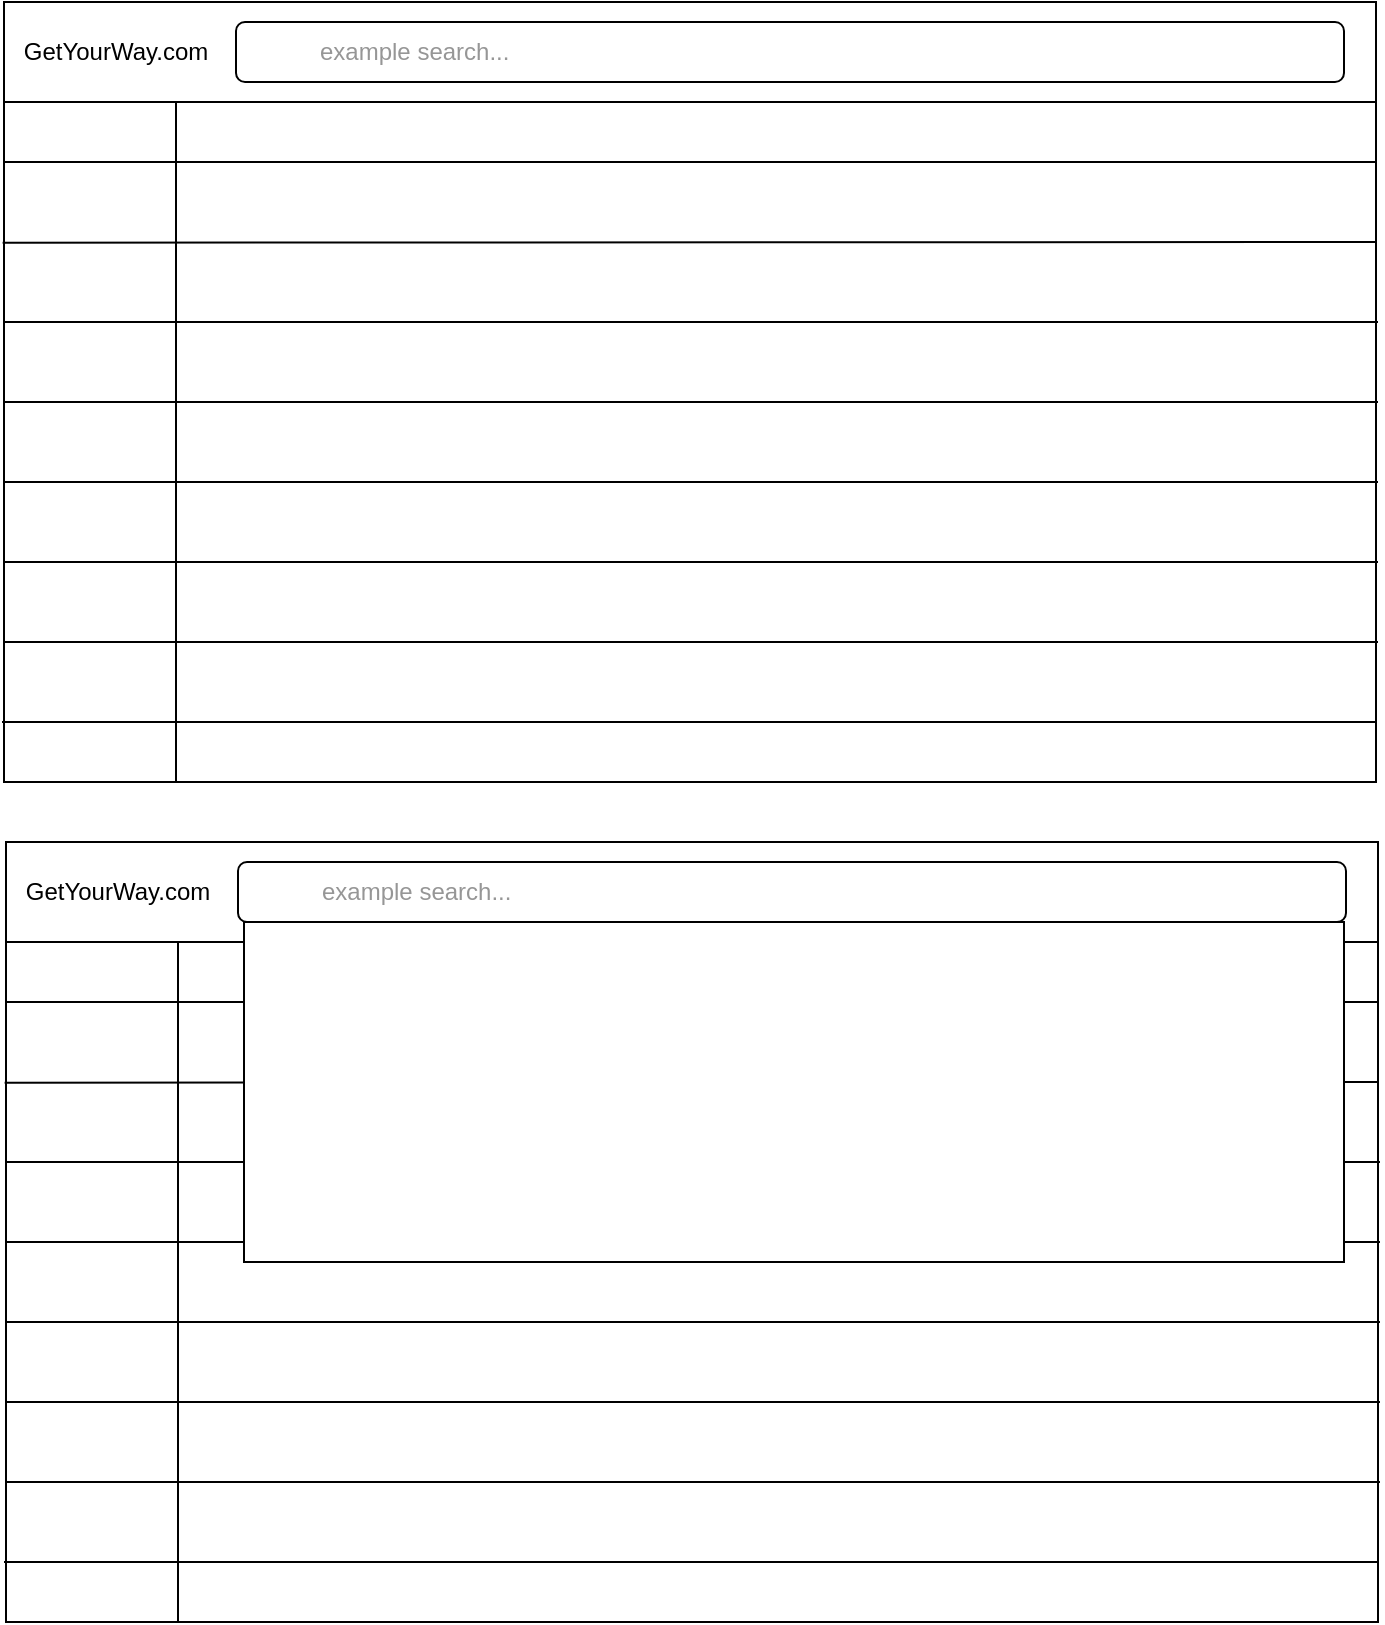 <mxfile version="21.6.3" type="device">
  <diagram name="Page-1" id="QI2Zctee5Ww2-5Zd93Sp">
    <mxGraphModel dx="1368" dy="771" grid="1" gridSize="10" guides="1" tooltips="1" connect="1" arrows="1" fold="1" page="1" pageScale="1" pageWidth="827" pageHeight="1169" math="0" shadow="0">
      <root>
        <mxCell id="0" />
        <mxCell id="1" parent="0" />
        <mxCell id="sgVUIj73Opmt3uczoPHH-1" value="" style="rounded=0;whiteSpace=wrap;html=1;" vertex="1" parent="1">
          <mxGeometry x="74" y="130" width="686" height="390" as="geometry" />
        </mxCell>
        <mxCell id="sgVUIj73Opmt3uczoPHH-2" value="&lt;blockquote&gt;&lt;div align=&quot;left&quot;&gt;&lt;font color=&quot;#969696&quot;&gt;example search...&lt;/font&gt;&lt;/div&gt;&lt;/blockquote&gt;" style="rounded=1;whiteSpace=wrap;html=1;align=left;" vertex="1" parent="1">
          <mxGeometry x="190" y="140" width="554" height="30" as="geometry" />
        </mxCell>
        <mxCell id="sgVUIj73Opmt3uczoPHH-3" value="" style="shape=image;html=1;verticalAlign=top;verticalLabelPosition=bottom;labelBackgroundColor=#ffffff;imageAspect=0;aspect=fixed;image=https://cdn0.iconfinder.com/data/icons/phosphor-regular-vol-3/256/magnifying-glass-128.png" vertex="1" parent="1">
          <mxGeometry x="200" y="145" width="20" height="20" as="geometry" />
        </mxCell>
        <mxCell id="sgVUIj73Opmt3uczoPHH-5" value="" style="shape=internalStorage;whiteSpace=wrap;html=1;backgroundOutline=1;dx=86;dy=30;" vertex="1" parent="1">
          <mxGeometry x="74" y="180" width="686" height="340" as="geometry" />
        </mxCell>
        <mxCell id="sgVUIj73Opmt3uczoPHH-8" value="" style="endArrow=none;html=1;rounded=0;exitX=0;exitY=0.177;exitDx=0;exitDy=0;exitPerimeter=0;entryX=1.001;entryY=0.176;entryDx=0;entryDy=0;entryPerimeter=0;" edge="1" parent="1">
          <mxGeometry width="50" height="50" relative="1" as="geometry">
            <mxPoint x="73.31" y="250.34" as="sourcePoint" />
            <mxPoint x="759.996" y="250.0" as="targetPoint" />
          </mxGeometry>
        </mxCell>
        <mxCell id="sgVUIj73Opmt3uczoPHH-9" value="" style="endArrow=none;html=1;rounded=0;exitX=0;exitY=0.177;exitDx=0;exitDy=0;exitPerimeter=0;entryX=1.001;entryY=0.176;entryDx=0;entryDy=0;entryPerimeter=0;" edge="1" parent="1">
          <mxGeometry width="50" height="50" relative="1" as="geometry">
            <mxPoint x="74" y="290" as="sourcePoint" />
            <mxPoint x="761" y="290" as="targetPoint" />
          </mxGeometry>
        </mxCell>
        <mxCell id="sgVUIj73Opmt3uczoPHH-10" value="" style="endArrow=none;html=1;rounded=0;exitX=0;exitY=0.177;exitDx=0;exitDy=0;exitPerimeter=0;entryX=1.001;entryY=0.176;entryDx=0;entryDy=0;entryPerimeter=0;" edge="1" parent="1">
          <mxGeometry width="50" height="50" relative="1" as="geometry">
            <mxPoint x="74" y="330" as="sourcePoint" />
            <mxPoint x="761" y="330" as="targetPoint" />
          </mxGeometry>
        </mxCell>
        <mxCell id="sgVUIj73Opmt3uczoPHH-11" value="" style="endArrow=none;html=1;rounded=0;exitX=0;exitY=0.177;exitDx=0;exitDy=0;exitPerimeter=0;entryX=1.001;entryY=0.176;entryDx=0;entryDy=0;entryPerimeter=0;" edge="1" parent="1">
          <mxGeometry width="50" height="50" relative="1" as="geometry">
            <mxPoint x="74" y="370" as="sourcePoint" />
            <mxPoint x="761" y="370" as="targetPoint" />
          </mxGeometry>
        </mxCell>
        <mxCell id="sgVUIj73Opmt3uczoPHH-12" value="" style="endArrow=none;html=1;rounded=0;exitX=0;exitY=0.177;exitDx=0;exitDy=0;exitPerimeter=0;entryX=1.001;entryY=0.176;entryDx=0;entryDy=0;entryPerimeter=0;" edge="1" parent="1">
          <mxGeometry width="50" height="50" relative="1" as="geometry">
            <mxPoint x="74" y="410" as="sourcePoint" />
            <mxPoint x="761" y="410" as="targetPoint" />
          </mxGeometry>
        </mxCell>
        <mxCell id="sgVUIj73Opmt3uczoPHH-13" value="" style="endArrow=none;html=1;rounded=0;exitX=0;exitY=0.177;exitDx=0;exitDy=0;exitPerimeter=0;entryX=1.001;entryY=0.176;entryDx=0;entryDy=0;entryPerimeter=0;" edge="1" parent="1">
          <mxGeometry width="50" height="50" relative="1" as="geometry">
            <mxPoint x="74" y="450" as="sourcePoint" />
            <mxPoint x="761" y="450" as="targetPoint" />
          </mxGeometry>
        </mxCell>
        <mxCell id="sgVUIj73Opmt3uczoPHH-14" value="" style="endArrow=none;html=1;rounded=0;exitX=0;exitY=0.177;exitDx=0;exitDy=0;exitPerimeter=0;entryX=1.001;entryY=0.176;entryDx=0;entryDy=0;entryPerimeter=0;" edge="1" parent="1">
          <mxGeometry width="50" height="50" relative="1" as="geometry">
            <mxPoint x="73" y="490" as="sourcePoint" />
            <mxPoint x="760" y="490" as="targetPoint" />
          </mxGeometry>
        </mxCell>
        <mxCell id="sgVUIj73Opmt3uczoPHH-15" value="" style="endArrow=none;html=1;rounded=0;" edge="1" parent="1" source="sgVUIj73Opmt3uczoPHH-5">
          <mxGeometry width="50" height="50" relative="1" as="geometry">
            <mxPoint x="190" y="230" as="sourcePoint" />
            <mxPoint x="240" y="180" as="targetPoint" />
          </mxGeometry>
        </mxCell>
        <mxCell id="sgVUIj73Opmt3uczoPHH-19" value="GetYourWay.com" style="text;html=1;strokeColor=none;fillColor=none;align=center;verticalAlign=middle;whiteSpace=wrap;rounded=0;" vertex="1" parent="1">
          <mxGeometry x="100" y="140" width="60" height="30" as="geometry" />
        </mxCell>
        <mxCell id="sgVUIj73Opmt3uczoPHH-21" value="" style="rounded=0;whiteSpace=wrap;html=1;" vertex="1" parent="1">
          <mxGeometry x="75" y="550" width="686" height="390" as="geometry" />
        </mxCell>
        <mxCell id="sgVUIj73Opmt3uczoPHH-22" value="&lt;blockquote&gt;&lt;div align=&quot;left&quot;&gt;&lt;font color=&quot;#969696&quot;&gt;example search...&lt;/font&gt;&lt;/div&gt;&lt;/blockquote&gt;" style="rounded=1;whiteSpace=wrap;html=1;align=left;" vertex="1" parent="1">
          <mxGeometry x="191" y="560" width="554" height="30" as="geometry" />
        </mxCell>
        <mxCell id="sgVUIj73Opmt3uczoPHH-23" value="" style="shape=image;html=1;verticalAlign=top;verticalLabelPosition=bottom;labelBackgroundColor=#ffffff;imageAspect=0;aspect=fixed;image=https://cdn0.iconfinder.com/data/icons/phosphor-regular-vol-3/256/magnifying-glass-128.png" vertex="1" parent="1">
          <mxGeometry x="201" y="565" width="20" height="20" as="geometry" />
        </mxCell>
        <mxCell id="sgVUIj73Opmt3uczoPHH-24" value="" style="shape=internalStorage;whiteSpace=wrap;html=1;backgroundOutline=1;dx=86;dy=30;" vertex="1" parent="1">
          <mxGeometry x="75" y="600" width="686" height="340" as="geometry" />
        </mxCell>
        <mxCell id="sgVUIj73Opmt3uczoPHH-25" value="" style="endArrow=none;html=1;rounded=0;exitX=0;exitY=0.177;exitDx=0;exitDy=0;exitPerimeter=0;entryX=1.001;entryY=0.176;entryDx=0;entryDy=0;entryPerimeter=0;" edge="1" parent="1">
          <mxGeometry width="50" height="50" relative="1" as="geometry">
            <mxPoint x="74.31" y="670.34" as="sourcePoint" />
            <mxPoint x="760.996" y="670.0" as="targetPoint" />
          </mxGeometry>
        </mxCell>
        <mxCell id="sgVUIj73Opmt3uczoPHH-26" value="" style="endArrow=none;html=1;rounded=0;exitX=0;exitY=0.177;exitDx=0;exitDy=0;exitPerimeter=0;entryX=1.001;entryY=0.176;entryDx=0;entryDy=0;entryPerimeter=0;" edge="1" parent="1">
          <mxGeometry width="50" height="50" relative="1" as="geometry">
            <mxPoint x="75" y="710" as="sourcePoint" />
            <mxPoint x="762" y="710" as="targetPoint" />
          </mxGeometry>
        </mxCell>
        <mxCell id="sgVUIj73Opmt3uczoPHH-27" value="" style="endArrow=none;html=1;rounded=0;exitX=0;exitY=0.177;exitDx=0;exitDy=0;exitPerimeter=0;entryX=1.001;entryY=0.176;entryDx=0;entryDy=0;entryPerimeter=0;" edge="1" parent="1">
          <mxGeometry width="50" height="50" relative="1" as="geometry">
            <mxPoint x="75" y="750" as="sourcePoint" />
            <mxPoint x="762" y="750" as="targetPoint" />
          </mxGeometry>
        </mxCell>
        <mxCell id="sgVUIj73Opmt3uczoPHH-28" value="" style="endArrow=none;html=1;rounded=0;exitX=0;exitY=0.177;exitDx=0;exitDy=0;exitPerimeter=0;entryX=1.001;entryY=0.176;entryDx=0;entryDy=0;entryPerimeter=0;" edge="1" parent="1">
          <mxGeometry width="50" height="50" relative="1" as="geometry">
            <mxPoint x="75" y="790" as="sourcePoint" />
            <mxPoint x="762" y="790" as="targetPoint" />
          </mxGeometry>
        </mxCell>
        <mxCell id="sgVUIj73Opmt3uczoPHH-29" value="" style="endArrow=none;html=1;rounded=0;exitX=0;exitY=0.177;exitDx=0;exitDy=0;exitPerimeter=0;entryX=1.001;entryY=0.176;entryDx=0;entryDy=0;entryPerimeter=0;" edge="1" parent="1">
          <mxGeometry width="50" height="50" relative="1" as="geometry">
            <mxPoint x="75" y="830" as="sourcePoint" />
            <mxPoint x="762" y="830" as="targetPoint" />
          </mxGeometry>
        </mxCell>
        <mxCell id="sgVUIj73Opmt3uczoPHH-30" value="" style="endArrow=none;html=1;rounded=0;exitX=0;exitY=0.177;exitDx=0;exitDy=0;exitPerimeter=0;entryX=1.001;entryY=0.176;entryDx=0;entryDy=0;entryPerimeter=0;" edge="1" parent="1">
          <mxGeometry width="50" height="50" relative="1" as="geometry">
            <mxPoint x="75" y="870" as="sourcePoint" />
            <mxPoint x="762" y="870" as="targetPoint" />
          </mxGeometry>
        </mxCell>
        <mxCell id="sgVUIj73Opmt3uczoPHH-31" value="" style="endArrow=none;html=1;rounded=0;exitX=0;exitY=0.177;exitDx=0;exitDy=0;exitPerimeter=0;entryX=1.001;entryY=0.176;entryDx=0;entryDy=0;entryPerimeter=0;" edge="1" parent="1">
          <mxGeometry width="50" height="50" relative="1" as="geometry">
            <mxPoint x="74" y="910" as="sourcePoint" />
            <mxPoint x="761" y="910" as="targetPoint" />
          </mxGeometry>
        </mxCell>
        <mxCell id="sgVUIj73Opmt3uczoPHH-32" value="" style="endArrow=none;html=1;rounded=0;" edge="1" parent="1" source="sgVUIj73Opmt3uczoPHH-24">
          <mxGeometry width="50" height="50" relative="1" as="geometry">
            <mxPoint x="191" y="650" as="sourcePoint" />
            <mxPoint x="241" y="600" as="targetPoint" />
          </mxGeometry>
        </mxCell>
        <mxCell id="sgVUIj73Opmt3uczoPHH-33" value="GetYourWay.com" style="text;html=1;strokeColor=none;fillColor=none;align=center;verticalAlign=middle;whiteSpace=wrap;rounded=0;" vertex="1" parent="1">
          <mxGeometry x="101" y="560" width="60" height="30" as="geometry" />
        </mxCell>
        <mxCell id="sgVUIj73Opmt3uczoPHH-34" value="" style="rounded=0;whiteSpace=wrap;html=1;" vertex="1" parent="1">
          <mxGeometry x="194" y="590" width="550" height="170" as="geometry" />
        </mxCell>
      </root>
    </mxGraphModel>
  </diagram>
</mxfile>
